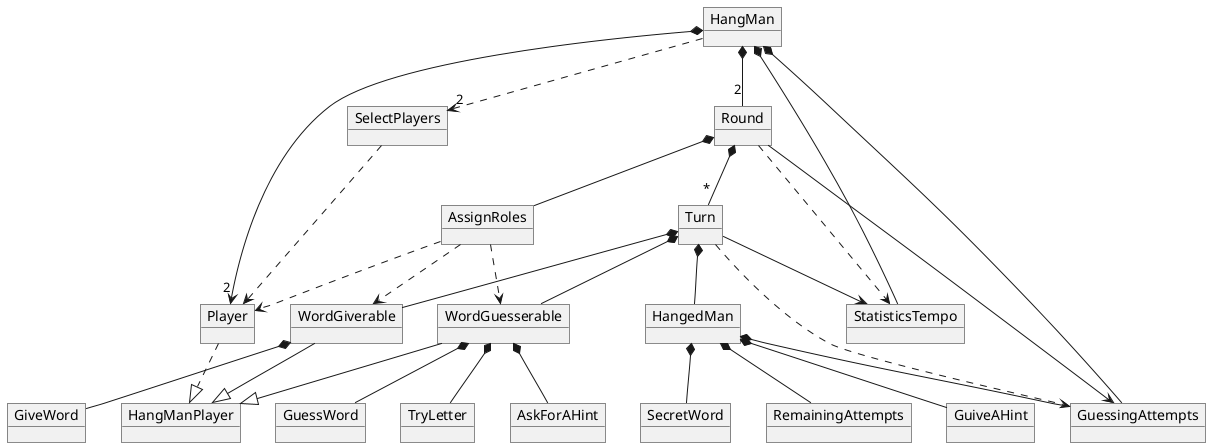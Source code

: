 @startuml VocabularyHangMan

object HangMan
object SelectPlayers
object Round 
object Turn 
object HangedMan
object SecretWord
object Player
object WordGuesserable
object WordGiverable
object GiveWord
object GuessWord
object TryLetter
object AssignRoles
object StatisticsTempo
object GuessingAttempts
object AskForAHint
object RemainingAttempts
object GuiveAHint
object HangManPlayer

HangMan *--"2" Round
HangMan ..>"2" SelectPlayers
HangMan *-->"2" Player
HangMan *-- StatisticsTempo
HangMan *-- GuessingAttempts

Round --> GuessingAttempts
Round *--"*" Turn
Round *-- AssignRoles
AssignRoles ..> Player
AssignRoles ..> WordGiverable
AssignRoles ..> WordGuesserable
Round ..> StatisticsTempo

Turn ..> GuessingAttempts
Turn *-- HangedMan
Turn *-- WordGiverable
Turn *-- WordGuesserable
Turn --> StatisticsTempo

SelectPlayers ..> Player
WordGiverable --|> HangManPlayer
WordGuesserable --|> HangManPlayer
Player ..|> HangManPlayer
WordGiverable *-- GiveWord
WordGuesserable *-- GuessWord
WordGuesserable *-- TryLetter
WordGuesserable *-- AskForAHint

HangedMan *-- SecretWord
HangedMan *-- GuessingAttempts
HangedMan *-- RemainingAttempts
HangedMan *-- GuiveAHint

@enduml